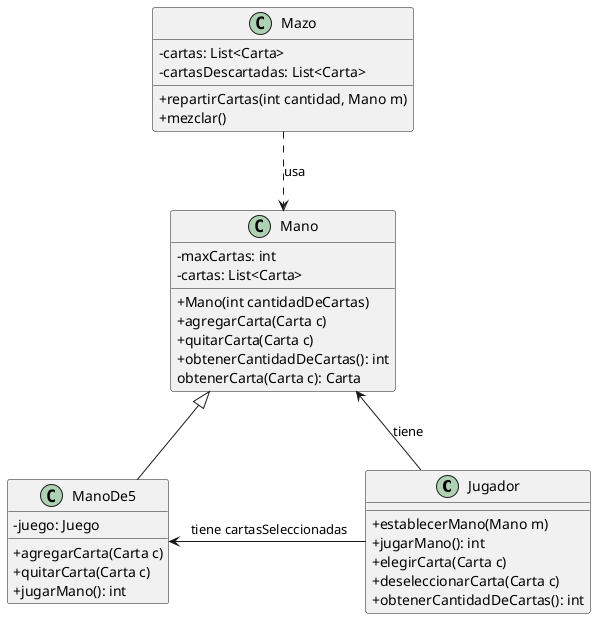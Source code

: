 @startuml JugadorManoYMazo
skinparam classAttributeIconSize 0
class Jugador {
+establecerMano(Mano m)
+jugarMano(): int
+elegirCarta(Carta c)
+deseleccionarCarta(Carta c)
+obtenerCantidadDeCartas(): int
}

class Mazo {
-cartas: List<Carta>
-cartasDescartadas: List<Carta>
+repartirCartas(int cantidad, Mano m)
+mezclar()
}


class Mano {
-maxCartas: int
-cartas: List<Carta>
+Mano(int cantidadDeCartas)
+agregarCarta(Carta c)
+quitarCarta(Carta c)
+obtenerCantidadDeCartas(): int
obtenerCarta(Carta c): Carta
}

class ManoDe5 {
-juego: Juego
+agregarCarta(Carta c)
+quitarCarta(Carta c)
+jugarMano(): int
}

Mazo ..> Mano: "usa"
Jugador --> Mano: "tiene"
Jugador -left-> ManoDe5: " tiene cartasSeleccionadas"
ManoDe5 -up-|> Mano
@enduml